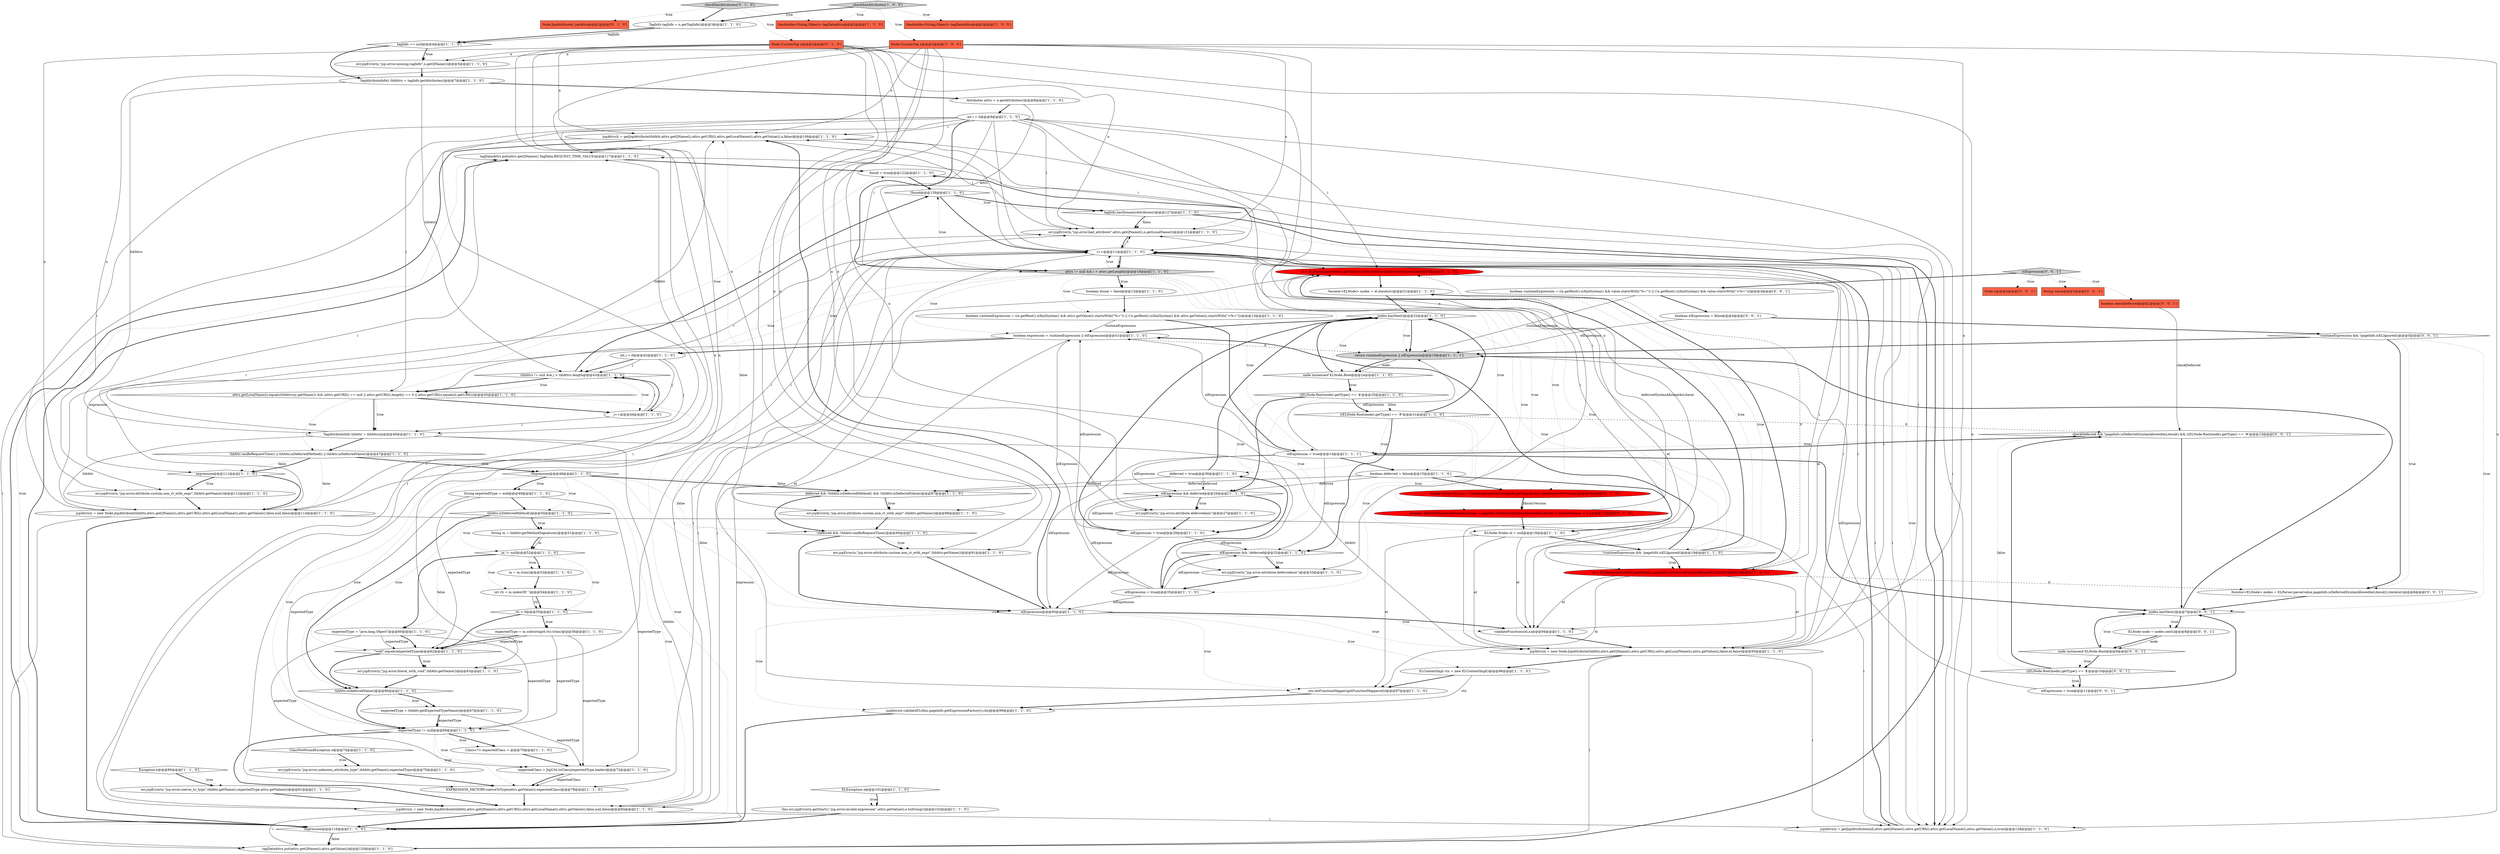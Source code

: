 digraph {
75 [style = filled, label = "jspAttrs(i( = getJspAttribute(tldAttr,attrs.getQName(i),attrs.getURI(i),attrs.getLocalName(i),attrs.getValue(i),n,false)@@@106@@@['1', '1', '0']", fillcolor = white, shape = ellipse image = "AAA0AAABBB1BBB"];
85 [style = filled, label = "Attributes attrs = n.getAttributes()@@@8@@@['1', '1', '0']", fillcolor = white, shape = ellipse image = "AAA0AAABBB1BBB"];
95 [style = filled, label = "boolean checkDeferred@@@2@@@['0', '0', '1']", fillcolor = tomato, shape = box image = "AAA0AAABBB3BBB"];
20 [style = filled, label = "((ELNode.Root)node).getType() == '$'@@@25@@@['1', '1', '0']", fillcolor = white, shape = diamond image = "AAA0AAABBB1BBB"];
11 [style = filled, label = "tldAttr.isDeferredMethod()@@@50@@@['1', '1', '0']", fillcolor = white, shape = diamond image = "AAA0AAABBB1BBB"];
31 [style = filled, label = "Hashtable<String,Object> tagDataAttrs@@@2@@@['1', '0', '0']", fillcolor = tomato, shape = box image = "AAA0AAABBB1BBB"];
16 [style = filled, label = "tagInfo.hasDynamicAttributes()@@@127@@@['1', '1', '0']", fillcolor = white, shape = diamond image = "AAA0AAABBB1BBB"];
18 [style = filled, label = "deferred = true@@@36@@@['1', '1', '0']", fillcolor = white, shape = ellipse image = "AAA0AAABBB1BBB"];
58 [style = filled, label = "err.jspError(n,\"jsp.error.attribute.custom.non_rt_with_expr\",tldAttr.getName())@@@91@@@['1', '1', '0']", fillcolor = white, shape = ellipse image = "AAA0AAABBB1BBB"];
104 [style = filled, label = "Node n@@@2@@@['0', '0', '1']", fillcolor = tomato, shape = box image = "AAA0AAABBB3BBB"];
53 [style = filled, label = "err.jspError(n,\"jsp.error.literal_with_void\",tldAttr.getName())@@@63@@@['1', '1', '0']", fillcolor = white, shape = ellipse image = "AAA0AAABBB1BBB"];
81 [style = filled, label = "TagAttributeInfo tldAttr = tldAttrs(j(@@@46@@@['1', '1', '0']", fillcolor = white, shape = ellipse image = "AAA0AAABBB1BBB"];
84 [style = filled, label = "Exception e@@@80@@@['1', '1', '0']", fillcolor = white, shape = diamond image = "AAA0AAABBB1BBB"];
98 [style = filled, label = "!runtimeExpression && !pageInfo.isELIgnored()@@@5@@@['0', '0', '1']", fillcolor = white, shape = diamond image = "AAA0AAABBB3BBB"];
87 [style = filled, label = "Node.CustomTag n@@@2@@@['0', '1', '0']", fillcolor = tomato, shape = box image = "AAA0AAABBB2BBB"];
29 [style = filled, label = "int rti = m.indexOf(' ')@@@54@@@['1', '1', '0']", fillcolor = white, shape = ellipse image = "AAA0AAABBB1BBB"];
76 [style = filled, label = "this.err.jspError(n.getStart(),\"jsp.error.invalid.expression\",attrs.getValue(i),e.toString())@@@102@@@['1', '1', '0']", fillcolor = white, shape = ellipse image = "AAA0AAABBB1BBB"];
3 [style = filled, label = "err.jspError(n,\"jsp.error.attribute.custom.non_rt_with_expr\",tldAttr.getName())@@@112@@@['1', '1', '0']", fillcolor = white, shape = ellipse image = "AAA0AAABBB1BBB"];
61 [style = filled, label = "err.jspError(n,\"jsp.error.attribute.deferredmix\")@@@33@@@['1', '1', '0']", fillcolor = white, shape = ellipse image = "AAA0AAABBB1BBB"];
52 [style = filled, label = "((ELNode.Root)node).getType() == '#'@@@31@@@['1', '1', '0']", fillcolor = white, shape = diamond image = "AAA0AAABBB1BBB"];
86 [style = filled, label = "el = ELParser.parse(attrs.getValue(i),deferredSyntaxAllowedAsLiteral)@@@20@@@['0', '1', '0']", fillcolor = red, shape = ellipse image = "AAA1AAABBB2BBB"];
1 [style = filled, label = "jspAttrs(i(.validateEL(this.pageInfo.getExpressionFactory(),ctx)@@@99@@@['1', '1', '0']", fillcolor = white, shape = ellipse image = "AAA0AAABBB1BBB"];
57 [style = filled, label = "err.jspError(n,\"jsp.error.coerce_to_type\",tldAttr.getName(),expectedType,attrs.getValue(i))@@@81@@@['1', '1', '0']", fillcolor = white, shape = ellipse image = "AAA0AAABBB1BBB"];
39 [style = filled, label = "expectedType = \"java.lang.Object\"@@@60@@@['1', '1', '0']", fillcolor = white, shape = ellipse image = "AAA0AAABBB1BBB"];
93 [style = filled, label = "boolean runtimeExpression = ((n.getRoot().isXmlSyntax() && value.startsWith(\"%=\")) || (!n.getRoot().isXmlSyntax() && value.startsWith(\"<%=\")))@@@3@@@['0', '0', '1']", fillcolor = white, shape = ellipse image = "AAA0AAABBB3BBB"];
102 [style = filled, label = "String value@@@2@@@['0', '0', '1']", fillcolor = tomato, shape = box image = "AAA0AAABBB3BBB"];
24 [style = filled, label = "boolean deferred = false@@@15@@@['1', '1', '0']", fillcolor = white, shape = ellipse image = "AAA0AAABBB1BBB"];
15 [style = filled, label = "expectedType != null@@@69@@@['1', '1', '0']", fillcolor = white, shape = diamond image = "AAA0AAABBB1BBB"];
41 [style = filled, label = "boolean expression = runtimeExpression || elExpression@@@41@@@['1', '1', '0']", fillcolor = white, shape = ellipse image = "AAA0AAABBB1BBB"];
88 [style = filled, label = "checkXmlAttributes['0', '1', '0']", fillcolor = lightgray, shape = diamond image = "AAA0AAABBB2BBB"];
21 [style = filled, label = "attrs != null && i < attrs.getLength()@@@10@@@['1', '1', '0']", fillcolor = lightgray, shape = diamond image = "AAA0AAABBB1BBB"];
37 [style = filled, label = "Hashtable<String,Object> tagDataAttrs@@@2@@@['1', '1', '0']", fillcolor = tomato, shape = box image = "AAA0AAABBB1BBB"];
94 [style = filled, label = "isExpression['0', '0', '1']", fillcolor = lightgray, shape = diamond image = "AAA0AAABBB3BBB"];
68 [style = filled, label = "elExpression && !deferred@@@32@@@['1', '1', '0']", fillcolor = white, shape = diamond image = "AAA0AAABBB1BBB"];
36 [style = filled, label = "ELNode.Nodes el = null@@@18@@@['1', '1', '0']", fillcolor = white, shape = ellipse image = "AAA0AAABBB1BBB"];
14 [style = filled, label = "tldAttr.canBeRequestTime() || tldAttr.isDeferredMethod() || tldAttr.isDeferredValue()@@@47@@@['1', '1', '0']", fillcolor = white, shape = diamond image = "AAA0AAABBB1BBB"];
70 [style = filled, label = "elExpression = true@@@29@@@['1', '1', '0']", fillcolor = white, shape = ellipse image = "AAA0AAABBB1BBB"];
47 [style = filled, label = "TagInfo tagInfo = n.getTagInfo()@@@3@@@['1', '1', '0']", fillcolor = white, shape = ellipse image = "AAA0AAABBB1BBB"];
65 [style = filled, label = "err.jspError(n,\"jsp.error.unknown_attribute_type\",tldAttr.getName(),expectedType)@@@75@@@['1', '1', '0']", fillcolor = white, shape = ellipse image = "AAA0AAABBB1BBB"];
99 [style = filled, label = "nodes.hasNext()@@@7@@@['0', '0', '1']", fillcolor = white, shape = diamond image = "AAA0AAABBB3BBB"];
62 [style = filled, label = "ctx.setFunctionMapper(getFunctionMapper(el))@@@97@@@['1', '1', '0']", fillcolor = white, shape = ellipse image = "AAA0AAABBB1BBB"];
82 [style = filled, label = "Iterator<ELNode> nodes = el.iterator()@@@21@@@['1', '1', '0']", fillcolor = white, shape = ellipse image = "AAA0AAABBB1BBB"];
19 [style = filled, label = "tagDataAttrs.put(attrs.getQName(i),TagData.REQUEST_TIME_VALUE)@@@117@@@['1', '1', '0']", fillcolor = white, shape = ellipse image = "AAA0AAABBB1BBB"];
64 [style = filled, label = "ELContextImpl ctx = new ELContextImpl()@@@96@@@['1', '1', '0']", fillcolor = white, shape = ellipse image = "AAA0AAABBB1BBB"];
100 [style = filled, label = "node instanceof ELNode.Root@@@9@@@['0', '0', '1']", fillcolor = white, shape = diamond image = "AAA0AAABBB3BBB"];
66 [style = filled, label = "expectedType = m.substring(0,rti).trim()@@@56@@@['1', '1', '0']", fillcolor = white, shape = ellipse image = "AAA0AAABBB1BBB"];
35 [style = filled, label = "rti > 0@@@55@@@['1', '1', '0']", fillcolor = white, shape = diamond image = "AAA0AAABBB1BBB"];
45 [style = filled, label = "err.jspError(n,\"jsp.error.attribute.custom.non_rt_with_expr\",tldAttr.getName())@@@88@@@['1', '1', '0']", fillcolor = white, shape = ellipse image = "AAA0AAABBB1BBB"];
56 [style = filled, label = "tagInfo == null@@@4@@@['1', '1', '0']", fillcolor = white, shape = diamond image = "AAA0AAABBB1BBB"];
8 [style = filled, label = "err.jspError(n,\"jsp.error.missing.tagInfo\",n.getQName())@@@5@@@['1', '1', '0']", fillcolor = white, shape = ellipse image = "AAA0AAABBB1BBB"];
72 [style = filled, label = "attrs.getLocalName(i).equals(tldAttrs(j(.getName()) && (attrs.getURI(i) == null || attrs.getURI(i).length() == 0 || attrs.getURI(i).equals(n.getURI()))@@@45@@@['1', '1', '0']", fillcolor = white, shape = diamond image = "AAA0AAABBB1BBB"];
2 [style = filled, label = "elExpression@@@93@@@['1', '1', '0']", fillcolor = white, shape = diamond image = "AAA0AAABBB1BBB"];
43 [style = filled, label = "String m = tldAttr.getMethodSignature()@@@51@@@['1', '1', '0']", fillcolor = white, shape = ellipse image = "AAA0AAABBB1BBB"];
89 [style = filled, label = "boolean deferredSyntaxAllowedAsLiteral = pageInfo.isDeferredSyntaxAllowedAsLiteral() || libraryVersion < 2.1@@@17@@@['0', '1', '0']", fillcolor = red, shape = ellipse image = "AAA1AAABBB2BBB"];
7 [style = filled, label = "return runtimeExpression || elExpression@@@19@@@['1', '1', '1']", fillcolor = lightgray, shape = ellipse image = "AAA0AAABBB1BBB"];
97 [style = filled, label = "Iterator<ELNode> nodes = ELParser.parse(value,pageInfo.isDeferredSyntaxAllowedAsLiteral()).iterator()@@@6@@@['0', '0', '1']", fillcolor = white, shape = ellipse image = "AAA0AAABBB3BBB"];
10 [style = filled, label = "elExpression && deferred@@@26@@@['1', '1', '0']", fillcolor = white, shape = diamond image = "AAA0AAABBB1BBB"];
90 [style = filled, label = "Node.JspAttribute(( jspAttrs@@@2@@@['0', '1', '0']", fillcolor = tomato, shape = box image = "AAA0AAABBB2BBB"];
26 [style = filled, label = "m = m.trim()@@@53@@@['1', '1', '0']", fillcolor = white, shape = ellipse image = "AAA0AAABBB1BBB"];
17 [style = filled, label = "expression@@@116@@@['1', '1', '0']", fillcolor = white, shape = diamond image = "AAA0AAABBB1BBB"];
69 [style = filled, label = "tldAttr.isDeferredValue()@@@66@@@['1', '1', '0']", fillcolor = white, shape = diamond image = "AAA0AAABBB1BBB"];
0 [style = filled, label = "!expression@@@48@@@['1', '1', '0']", fillcolor = white, shape = diamond image = "AAA0AAABBB1BBB"];
46 [style = filled, label = "TagAttributeInfo(( tldAttrs = tagInfo.getAttributes()@@@7@@@['1', '1', '0']", fillcolor = white, shape = ellipse image = "AAA0AAABBB1BBB"];
77 [style = filled, label = "jspAttrs(i( = new Node.JspAttribute(tldAttr,attrs.getQName(i),attrs.getURI(i),attrs.getLocalName(i),attrs.getValue(i),false,el,false)@@@95@@@['1', '1', '0']", fillcolor = white, shape = ellipse image = "AAA0AAABBB1BBB"];
73 [style = filled, label = "el = ELParser.parse(attrs.getValue(i),pageInfo.isDeferredSyntaxAllowedAsLiteral())@@@18@@@['1', '0', '0']", fillcolor = red, shape = ellipse image = "AAA1AAABBB1BBB"];
67 [style = filled, label = "expectedClass = JspUtil.toClass(expectedType,loader)@@@72@@@['1', '1', '0']", fillcolor = white, shape = ellipse image = "AAA0AAABBB1BBB"];
92 [style = filled, label = "elExpression = true@@@11@@@['0', '0', '1']", fillcolor = white, shape = ellipse image = "AAA0AAABBB3BBB"];
13 [style = filled, label = "boolean runtimeExpression = ((n.getRoot().isXmlSyntax() && attrs.getValue(i).startsWith(\"%=\")) || (!n.getRoot().isXmlSyntax() && attrs.getValue(i).startsWith(\"<%=\")))@@@13@@@['1', '1', '0']", fillcolor = white, shape = ellipse image = "AAA0AAABBB1BBB"];
42 [style = filled, label = "!runtimeExpression && !pageInfo.isELIgnored()@@@19@@@['1', '1', '0']", fillcolor = white, shape = diamond image = "AAA0AAABBB1BBB"];
44 [style = filled, label = "int j = 0@@@42@@@['1', '1', '0']", fillcolor = white, shape = ellipse image = "AAA0AAABBB1BBB"];
23 [style = filled, label = "tagDataAttrs.put(attrs.getQName(i),attrs.getValue(i))@@@120@@@['1', '1', '0']", fillcolor = white, shape = ellipse image = "AAA0AAABBB1BBB"];
38 [style = filled, label = "tldAttrs != null && j < tldAttrs.length@@@43@@@['1', '1', '0']", fillcolor = white, shape = diamond image = "AAA0AAABBB1BBB"];
63 [style = filled, label = "validateFunctions(el,n)@@@94@@@['1', '1', '0']", fillcolor = white, shape = ellipse image = "AAA0AAABBB1BBB"];
5 [style = filled, label = "Node.CustomTag n@@@2@@@['1', '0', '0']", fillcolor = tomato, shape = box image = "AAA0AAABBB1BBB"];
96 [style = filled, label = "((ELNode.Root)node).getType() == '$'@@@10@@@['0', '0', '1']", fillcolor = white, shape = diamond image = "AAA0AAABBB3BBB"];
74 [style = filled, label = "expression@@@111@@@['1', '1', '0']", fillcolor = white, shape = diamond image = "AAA0AAABBB1BBB"];
28 [style = filled, label = "i++@@@11@@@['1', '1', '0']", fillcolor = white, shape = ellipse image = "AAA0AAABBB1BBB"];
59 [style = filled, label = "jspAttrs(i( = new Node.JspAttribute(tldAttr,attrs.getQName(i),attrs.getURI(i),attrs.getLocalName(i),attrs.getValue(i),false,null,false)@@@114@@@['1', '1', '0']", fillcolor = white, shape = ellipse image = "AAA0AAABBB1BBB"];
4 [style = filled, label = "jspAttrs(i( = new Node.JspAttribute(tldAttr,attrs.getQName(i),attrs.getURI(i),attrs.getLocalName(i),attrs.getValue(i),false,null,false)@@@84@@@['1', '1', '0']", fillcolor = white, shape = ellipse image = "AAA0AAABBB1BBB"];
54 [style = filled, label = "!found@@@126@@@['1', '1', '0']", fillcolor = white, shape = diamond image = "AAA0AAABBB1BBB"];
49 [style = filled, label = "Class<?> expectedClass = @@@70@@@['1', '1', '0']", fillcolor = white, shape = ellipse image = "AAA0AAABBB1BBB"];
55 [style = filled, label = "checkXmlAttributes['1', '0', '0']", fillcolor = lightgray, shape = diamond image = "AAA0AAABBB1BBB"];
9 [style = filled, label = "!deferred && !tldAttr.canBeRequestTime()@@@90@@@['1', '1', '0']", fillcolor = white, shape = diamond image = "AAA0AAABBB1BBB"];
91 [style = filled, label = "double libraryVersion = Double.parseDouble(tagInfo.getTagLibrary().getRequiredVersion())@@@16@@@['0', '1', '0']", fillcolor = red, shape = ellipse image = "AAA1AAABBB2BBB"];
103 [style = filled, label = "checkDeferred && !pageInfo.isDeferredSyntaxAllowedAsLiteral() && ((ELNode.Root)node).getType() == '#'@@@13@@@['0', '0', '1']", fillcolor = white, shape = diamond image = "AAA0AAABBB3BBB"];
30 [style = filled, label = "elExpression = true@@@35@@@['1', '1', '0']", fillcolor = white, shape = ellipse image = "AAA0AAABBB1BBB"];
50 [style = filled, label = "\"void\".equals(expectedType)@@@62@@@['1', '1', '0']", fillcolor = white, shape = diamond image = "AAA0AAABBB1BBB"];
32 [style = filled, label = "int i = 0@@@9@@@['1', '1', '0']", fillcolor = white, shape = ellipse image = "AAA0AAABBB1BBB"];
105 [style = filled, label = "ELNode node = nodes.next()@@@8@@@['0', '0', '1']", fillcolor = white, shape = ellipse image = "AAA0AAABBB3BBB"];
34 [style = filled, label = "err.jspError(n,\"jsp.error.attribute.deferredmix\")@@@27@@@['1', '1', '0']", fillcolor = white, shape = ellipse image = "AAA0AAABBB1BBB"];
22 [style = filled, label = "expectedType = tldAttr.getExpectedTypeName()@@@67@@@['1', '1', '0']", fillcolor = white, shape = ellipse image = "AAA0AAABBB1BBB"];
40 [style = filled, label = "node instanceof ELNode.Root@@@24@@@['1', '1', '0']", fillcolor = white, shape = diamond image = "AAA0AAABBB1BBB"];
51 [style = filled, label = "nodes.hasNext()@@@22@@@['1', '1', '0']", fillcolor = white, shape = diamond image = "AAA0AAABBB1BBB"];
27 [style = filled, label = "j++@@@44@@@['1', '1', '0']", fillcolor = white, shape = ellipse image = "AAA0AAABBB1BBB"];
60 [style = filled, label = "m != null@@@52@@@['1', '1', '0']", fillcolor = white, shape = diamond image = "AAA0AAABBB1BBB"];
48 [style = filled, label = "String expectedType = null@@@49@@@['1', '1', '0']", fillcolor = white, shape = ellipse image = "AAA0AAABBB1BBB"];
12 [style = filled, label = "boolean found = false@@@12@@@['1', '1', '0']", fillcolor = white, shape = ellipse image = "AAA0AAABBB1BBB"];
101 [style = filled, label = "boolean elExpression = false@@@4@@@['0', '0', '1']", fillcolor = white, shape = ellipse image = "AAA0AAABBB3BBB"];
83 [style = filled, label = "deferred && !tldAttr.isDeferredMethod() && !tldAttr.isDeferredValue()@@@87@@@['1', '1', '0']", fillcolor = white, shape = diamond image = "AAA0AAABBB1BBB"];
80 [style = filled, label = "ELException e@@@101@@@['1', '1', '0']", fillcolor = white, shape = diamond image = "AAA0AAABBB1BBB"];
71 [style = filled, label = "found = true@@@122@@@['1', '1', '0']", fillcolor = white, shape = ellipse image = "AAA0AAABBB1BBB"];
6 [style = filled, label = "err.jspError(n,\"jsp.error.bad_attribute\",attrs.getQName(i),n.getLocalName())@@@131@@@['1', '1', '0']", fillcolor = white, shape = ellipse image = "AAA0AAABBB1BBB"];
78 [style = filled, label = "EXPRESSION_FACTORY.coerceToType(attrs.getValue(i),expectedClass)@@@78@@@['1', '1', '0']", fillcolor = white, shape = ellipse image = "AAA0AAABBB1BBB"];
33 [style = filled, label = "jspAttrs(i( = getJspAttribute(null,attrs.getQName(i),attrs.getURI(i),attrs.getLocalName(i),attrs.getValue(i),n,true)@@@128@@@['1', '1', '0']", fillcolor = white, shape = ellipse image = "AAA0AAABBB1BBB"];
79 [style = filled, label = "elExpression = true@@@14@@@['1', '1', '1']", fillcolor = white, shape = ellipse image = "AAA0AAABBB1BBB"];
25 [style = filled, label = "ClassNotFoundException e@@@74@@@['1', '1', '0']", fillcolor = white, shape = diamond image = "AAA0AAABBB1BBB"];
21->12 [style = dotted, label="true"];
42->41 [style = bold, label=""];
83->9 [style = bold, label=""];
61->30 [style = bold, label=""];
55->47 [style = bold, label=""];
98->99 [style = dotted, label="true"];
44->38 [style = solid, label="j"];
28->33 [style = solid, label="i"];
93->101 [style = bold, label=""];
69->15 [style = bold, label=""];
42->51 [style = dotted, label="true"];
36->62 [style = solid, label="el"];
42->86 [style = dotted, label="true"];
40->20 [style = bold, label=""];
76->17 [style = bold, label=""];
91->89 [style = solid, label="libraryVersion"];
78->4 [style = bold, label=""];
42->82 [style = dotted, label="true"];
32->28 [style = solid, label="i"];
52->30 [style = dotted, label="true"];
67->78 [style = solid, label="expectedClass"];
77->33 [style = solid, label="i"];
105->100 [style = bold, label=""];
39->50 [style = bold, label=""];
72->27 [style = bold, label=""];
21->42 [style = dotted, label="true"];
28->78 [style = solid, label="i"];
40->51 [style = bold, label=""];
5->53 [style = solid, label="n"];
33->28 [style = bold, label=""];
38->72 [style = dotted, label="true"];
92->99 [style = bold, label=""];
58->2 [style = bold, label=""];
89->36 [style = bold, label=""];
77->23 [style = solid, label="i"];
52->68 [style = dotted, label="true"];
21->28 [style = dotted, label="true"];
1->17 [style = bold, label=""];
88->90 [style = dotted, label="true"];
10->34 [style = bold, label=""];
0->83 [style = bold, label=""];
14->74 [style = dotted, label="false"];
29->35 [style = solid, label="rti"];
18->51 [style = bold, label=""];
100->96 [style = dotted, label="true"];
79->99 [style = bold, label=""];
36->77 [style = solid, label="el"];
0->48 [style = dotted, label="true"];
2->62 [style = dotted, label="true"];
48->15 [style = solid, label="expectedType"];
4->17 [style = bold, label=""];
94->95 [style = dotted, label="true"];
72->14 [style = dotted, label="true"];
64->1 [style = solid, label="ctx"];
68->30 [style = bold, label=""];
105->100 [style = solid, label="node"];
30->10 [style = solid, label="elExpression"];
103->99 [style = bold, label=""];
89->86 [style = solid, label="deferredSyntaxAllowedAsLiteral"];
23->71 [style = bold, label=""];
20->52 [style = dotted, label="false"];
54->28 [style = bold, label=""];
45->9 [style = bold, label=""];
22->15 [style = solid, label="expectedType"];
13->41 [style = solid, label="runtimeExpression"];
99->105 [style = dotted, label="true"];
14->59 [style = dotted, label="false"];
32->6 [style = solid, label="i"];
14->0 [style = bold, label=""];
2->1 [style = dotted, label="true"];
46->81 [style = solid, label="tldAttrs"];
81->77 [style = solid, label="tldAttr"];
68->61 [style = bold, label=""];
52->18 [style = dotted, label="true"];
79->41 [style = solid, label="elExpression"];
10->70 [style = bold, label=""];
41->44 [style = bold, label=""];
44->27 [style = solid, label="j"];
73->82 [style = bold, label=""];
48->67 [style = solid, label="expectedType"];
5->61 [style = solid, label="n"];
14->0 [style = dotted, label="true"];
32->59 [style = solid, label="i"];
28->6 [style = solid, label="i"];
5->34 [style = solid, label="n"];
100->99 [style = bold, label=""];
36->63 [style = solid, label="el"];
75->19 [style = solid, label="i"];
32->4 [style = solid, label="i"];
86->77 [style = solid, label="el"];
28->21 [style = bold, label=""];
54->16 [style = bold, label=""];
35->50 [style = bold, label=""];
11->43 [style = dotted, label="true"];
66->50 [style = bold, label=""];
5->6 [style = solid, label="n"];
16->6 [style = dotted, label="false"];
49->67 [style = bold, label=""];
32->78 [style = solid, label="i"];
74->59 [style = bold, label=""];
41->7 [style = dashed, label="0"];
75->23 [style = solid, label="i"];
50->69 [style = bold, label=""];
11->60 [style = dotted, label="true"];
16->6 [style = bold, label=""];
77->19 [style = solid, label="i"];
87->45 [style = solid, label="n"];
11->43 [style = bold, label=""];
98->7 [style = bold, label=""];
20->52 [style = bold, label=""];
72->71 [style = dotted, label="true"];
35->66 [style = dotted, label="true"];
86->62 [style = solid, label="el"];
87->8 [style = solid, label="n"];
21->54 [style = dotted, label="true"];
16->33 [style = bold, label=""];
4->19 [style = solid, label="i"];
34->70 [style = bold, label=""];
27->81 [style = solid, label="j"];
28->77 [style = solid, label="i"];
25->65 [style = bold, label=""];
96->92 [style = bold, label=""];
15->67 [style = dotted, label="true"];
30->41 [style = solid, label="elExpression"];
18->10 [style = solid, label="deferred"];
81->4 [style = solid, label="tldAttr"];
71->54 [style = bold, label=""];
79->10 [style = solid, label="elExpression"];
91->89 [style = bold, label=""];
47->56 [style = bold, label=""];
69->22 [style = dotted, label="true"];
24->10 [style = solid, label="deferred"];
38->54 [style = bold, label=""];
21->89 [style = dotted, label="true"];
70->68 [style = solid, label="elExpression"];
87->34 [style = solid, label="n"];
69->22 [style = bold, label=""];
81->14 [style = bold, label=""];
55->37 [style = dotted, label="true"];
4->6 [style = solid, label="i"];
75->33 [style = solid, label="i"];
88->47 [style = bold, label=""];
12->13 [style = bold, label=""];
21->41 [style = dotted, label="true"];
2->77 [style = dotted, label="true"];
72->81 [style = bold, label=""];
73->77 [style = solid, label="el"];
59->28 [style = solid, label="i"];
15->49 [style = bold, label=""];
32->21 [style = bold, label=""];
68->61 [style = dotted, label="true"];
70->41 [style = solid, label="elExpression"];
46->85 [style = bold, label=""];
60->26 [style = bold, label=""];
0->15 [style = dotted, label="true"];
2->75 [style = dotted, label="false"];
26->29 [style = bold, label=""];
0->69 [style = dotted, label="true"];
21->36 [style = dotted, label="true"];
24->36 [style = bold, label=""];
14->74 [style = bold, label=""];
8->46 [style = bold, label=""];
95->103 [style = solid, label="checkDeferred"];
74->3 [style = dotted, label="true"];
3->59 [style = bold, label=""];
21->44 [style = dotted, label="true"];
28->86 [style = solid, label="i"];
5->8 [style = solid, label="n"];
43->60 [style = solid, label="m"];
15->49 [style = dotted, label="true"];
41->74 [style = solid, label="expression"];
47->56 [style = solid, label="tagInfo"];
21->91 [style = dotted, label="true"];
6->28 [style = bold, label=""];
9->58 [style = dotted, label="true"];
53->69 [style = bold, label=""];
22->15 [style = bold, label=""];
42->86 [style = bold, label=""];
28->72 [style = solid, label="i"];
2->75 [style = bold, label=""];
10->34 [style = dotted, label="true"];
66->67 [style = solid, label="expectedType"];
5->45 [style = solid, label="n"];
60->35 [style = dotted, label="true"];
55->31 [style = dotted, label="true"];
32->73 [style = solid, label="i"];
21->38 [style = dotted, label="true"];
9->58 [style = bold, label=""];
60->29 [style = dotted, label="true"];
21->24 [style = dotted, label="true"];
87->63 [style = solid, label="n"];
51->7 [style = bold, label=""];
2->63 [style = bold, label=""];
27->38 [style = solid, label="j"];
0->11 [style = dotted, label="true"];
66->50 [style = solid, label="expectedType"];
60->39 [style = bold, label=""];
72->17 [style = dotted, label="true"];
30->68 [style = solid, label="elExpression"];
70->2 [style = solid, label="elExpression"];
77->64 [style = bold, label=""];
80->76 [style = dotted, label="true"];
9->2 [style = bold, label=""];
92->7 [style = solid, label="elExpression"];
98->97 [style = bold, label=""];
32->33 [style = solid, label="i"];
73->62 [style = solid, label="el"];
97->99 [style = bold, label=""];
16->33 [style = dotted, label="true"];
65->78 [style = bold, label=""];
96->103 [style = dotted, label="false"];
81->75 [style = solid, label="tldAttr"];
4->23 [style = solid, label="i"];
39->67 [style = solid, label="expectedType"];
5->33 [style = solid, label="n"];
20->10 [style = dotted, label="true"];
21->13 [style = dotted, label="true"];
51->7 [style = dotted, label="true"];
86->63 [style = solid, label="el"];
29->35 [style = bold, label=""];
15->78 [style = dotted, label="true"];
52->51 [style = bold, label=""];
17->23 [style = dotted, label="false"];
5->3 [style = solid, label="n"];
75->28 [style = solid, label="i"];
70->10 [style = solid, label="elExpression"];
32->86 [style = solid, label="i"];
32->77 [style = solid, label="i"];
2->63 [style = dotted, label="true"];
38->27 [style = dotted, label="true"];
72->81 [style = dotted, label="true"];
0->4 [style = dotted, label="true"];
88->87 [style = dotted, label="true"];
87->53 [style = solid, label="n"];
32->72 [style = solid, label="i"];
67->78 [style = bold, label=""];
66->15 [style = solid, label="expectedType"];
7->40 [style = solid, label="node"];
39->15 [style = solid, label="expectedType"];
79->2 [style = solid, label="elExpression"];
88->37 [style = dotted, label="true"];
0->9 [style = dotted, label="false"];
87->3 [style = solid, label="n"];
86->82 [style = bold, label=""];
77->6 [style = solid, label="i"];
87->75 [style = solid, label="n"];
17->19 [style = dotted, label="true"];
24->91 [style = bold, label=""];
96->103 [style = bold, label=""];
20->70 [style = dotted, label="true"];
7->40 [style = bold, label=""];
59->17 [style = bold, label=""];
18->83 [style = solid, label="deferred"];
83->45 [style = bold, label=""];
79->68 [style = solid, label="elExpression"];
59->19 [style = solid, label="i"];
4->28 [style = solid, label="i"];
17->19 [style = bold, label=""];
11->50 [style = dotted, label="true"];
20->10 [style = bold, label=""];
28->21 [style = solid, label="i"];
42->73 [style = dotted, label="true"];
2->64 [style = dotted, label="true"];
13->79 [style = bold, label=""];
77->28 [style = solid, label="i"];
59->23 [style = solid, label="i"];
0->83 [style = dotted, label="false"];
85->32 [style = bold, label=""];
51->41 [style = bold, label=""];
28->4 [style = solid, label="i"];
27->38 [style = bold, label=""];
56->8 [style = dotted, label="true"];
43->60 [style = bold, label=""];
96->92 [style = dotted, label="true"];
32->75 [style = solid, label="i"];
87->33 [style = solid, label="n"];
85->21 [style = solid, label="attrs"];
87->61 [style = solid, label="n"];
11->69 [style = bold, label=""];
81->59 [style = solid, label="tldAttr"];
5->58 [style = solid, label="n"];
0->2 [style = dotted, label="false"];
59->6 [style = solid, label="i"];
44->81 [style = solid, label="j"];
70->51 [style = bold, label=""];
30->18 [style = bold, label=""];
19->71 [style = bold, label=""];
25->65 [style = dotted, label="true"];
28->75 [style = solid, label="i"];
59->33 [style = solid, label="i"];
38->72 [style = bold, label=""];
52->68 [style = bold, label=""];
99->105 [style = bold, label=""];
99->100 [style = dotted, label="true"];
5->63 [style = solid, label="n"];
103->79 [style = dotted, label="true"];
56->8 [style = bold, label=""];
101->7 [style = solid, label="elExpression"];
103->79 [style = bold, label=""];
83->45 [style = dotted, label="true"];
32->21 [style = solid, label="i"];
35->66 [style = bold, label=""];
56->46 [style = bold, label=""];
84->57 [style = bold, label=""];
73->63 [style = solid, label="el"];
40->20 [style = dotted, label="true"];
94->104 [style = dotted, label="true"];
87->58 [style = solid, label="n"];
44->38 [style = bold, label=""];
75->17 [style = bold, label=""];
75->6 [style = solid, label="i"];
39->50 [style = solid, label="expectedType"];
74->3 [style = bold, label=""];
0->48 [style = bold, label=""];
63->77 [style = bold, label=""];
60->26 [style = dotted, label="true"];
30->2 [style = solid, label="elExpression"];
80->76 [style = bold, label=""];
24->83 [style = solid, label="deferred"];
60->39 [style = dotted, label="false"];
48->50 [style = solid, label="expectedType"];
36->42 [style = bold, label=""];
62->1 [style = bold, label=""];
73->97 [style = dashed, label="0"];
87->6 [style = solid, label="n"];
52->103 [style = dashed, label="0"];
99->7 [style = bold, label=""];
28->73 [style = solid, label="i"];
55->5 [style = dotted, label="true"];
79->24 [style = bold, label=""];
17->23 [style = bold, label=""];
21->12 [style = bold, label=""];
50->53 [style = dotted, label="true"];
98->97 [style = dotted, label="true"];
22->67 [style = solid, label="expectedType"];
64->62 [style = bold, label=""];
33->28 [style = solid, label="i"];
48->11 [style = bold, label=""];
51->40 [style = dotted, label="true"];
93->7 [style = solid, label="runtimeExpression"];
57->4 [style = bold, label=""];
82->51 [style = bold, label=""];
94->102 [style = dotted, label="true"];
41->17 [style = solid, label="expression"];
94->93 [style = bold, label=""];
28->59 [style = solid, label="i"];
100->96 [style = bold, label=""];
21->79 [style = dotted, label="true"];
54->16 [style = dotted, label="true"];
5->75 [style = solid, label="n"];
46->38 [style = solid, label="tldAttrs"];
101->98 [style = bold, label=""];
15->4 [style = bold, label=""];
73->86 [style = dashed, label="0"];
84->57 [style = dotted, label="true"];
4->33 [style = solid, label="i"];
79->7 [style = solid, label="elExpression"];
42->73 [style = bold, label=""];
50->53 [style = bold, label=""];
}
